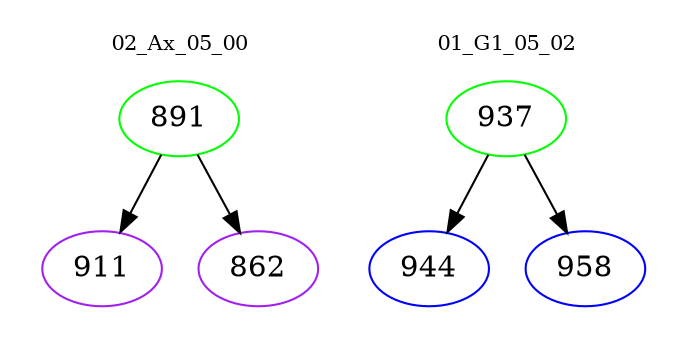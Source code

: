 digraph{
subgraph cluster_0 {
color = white
label = "02_Ax_05_00";
fontsize=10;
T0_891 [label="891", color="green"]
T0_891 -> T0_911 [color="black"]
T0_911 [label="911", color="purple"]
T0_891 -> T0_862 [color="black"]
T0_862 [label="862", color="purple"]
}
subgraph cluster_1 {
color = white
label = "01_G1_05_02";
fontsize=10;
T1_937 [label="937", color="green"]
T1_937 -> T1_944 [color="black"]
T1_944 [label="944", color="blue"]
T1_937 -> T1_958 [color="black"]
T1_958 [label="958", color="blue"]
}
}
